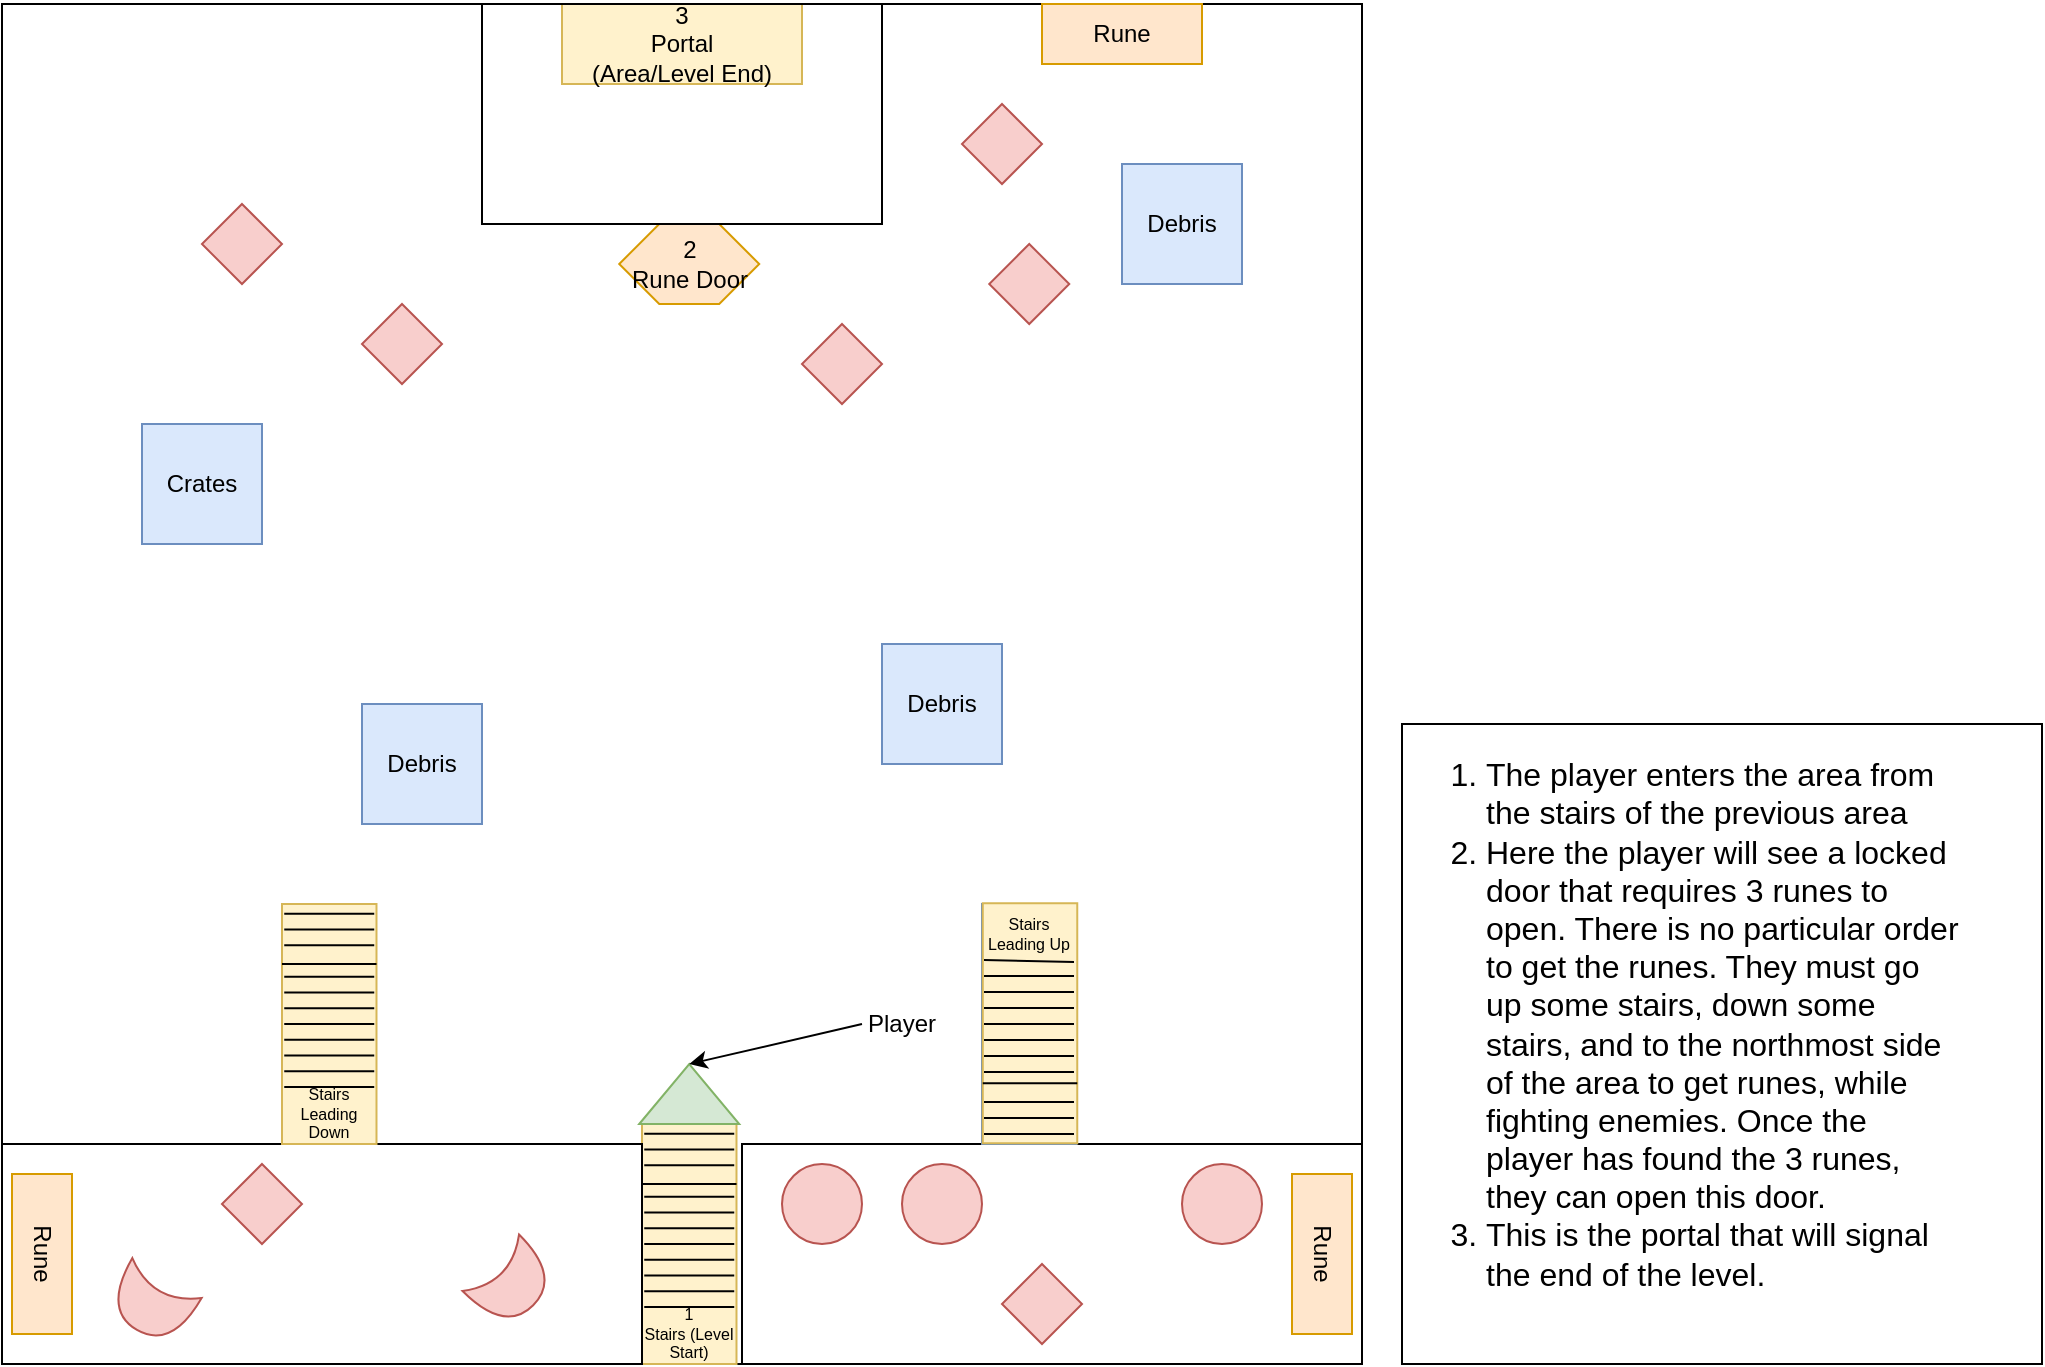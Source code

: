 <mxfile version="13.10.2" type="device"><diagram id="3Dx-tK0ZdMESNg3pMHyD" name="Page-1"><mxGraphModel dx="1422" dy="762" grid="1" gridSize="10" guides="1" tooltips="1" connect="1" arrows="1" fold="1" page="1" pageScale="1" pageWidth="850" pageHeight="1100" math="0" shadow="0"><root><mxCell id="0"/><mxCell id="1" parent="0"/><mxCell id="IYPR7Pq1cusIMS8rcqrR-2" value="" style="whiteSpace=wrap;html=1;aspect=fixed;fillColor=none;" vertex="1" parent="1"><mxGeometry x="80" y="40" width="680" height="680" as="geometry"/></mxCell><mxCell id="IYPR7Pq1cusIMS8rcqrR-18" value="" style="group" vertex="1" connectable="0" parent="1"><mxGeometry x="399.995" y="600" width="47.25" height="120" as="geometry"/></mxCell><mxCell id="IYPR7Pq1cusIMS8rcqrR-4" value="" style="rounded=0;whiteSpace=wrap;html=1;fillColor=#fff2cc;strokeColor=#d6b656;rotation=90;" vertex="1" parent="IYPR7Pq1cusIMS8rcqrR-18"><mxGeometry x="-36.375" y="36.375" width="120" height="47.25" as="geometry"/></mxCell><mxCell id="IYPR7Pq1cusIMS8rcqrR-5" value="" style="endArrow=none;html=1;exitX=0.25;exitY=1;exitDx=0;exitDy=0;entryX=0.25;entryY=0;entryDx=0;entryDy=0;" edge="1" parent="IYPR7Pq1cusIMS8rcqrR-18" source="IYPR7Pq1cusIMS8rcqrR-4" target="IYPR7Pq1cusIMS8rcqrR-4"><mxGeometry x="1.125" y="-3" width="50" height="50" as="geometry"><mxPoint x="8.625" y="20.625" as="sourcePoint"/><mxPoint x="46.125" y="60" as="targetPoint"/></mxGeometry></mxCell><mxCell id="IYPR7Pq1cusIMS8rcqrR-6" value="" style="endArrow=none;html=1;exitX=0.25;exitY=1;exitDx=0;exitDy=0;entryX=0.25;entryY=0;entryDx=0;entryDy=0;" edge="1" parent="IYPR7Pq1cusIMS8rcqrR-18"><mxGeometry x="1.125" y="-3" width="50" height="50" as="geometry"><mxPoint x="1.125" y="52.125" as="sourcePoint"/><mxPoint x="46.125" y="52.125" as="targetPoint"/></mxGeometry></mxCell><mxCell id="IYPR7Pq1cusIMS8rcqrR-7" value="" style="endArrow=none;html=1;exitX=0.25;exitY=1;exitDx=0;exitDy=0;entryX=0.25;entryY=0;entryDx=0;entryDy=0;" edge="1" parent="IYPR7Pq1cusIMS8rcqrR-18"><mxGeometry x="1.125" y="-3" width="50" height="50" as="geometry"><mxPoint x="1.125" y="91.5" as="sourcePoint"/><mxPoint x="46.125" y="91.5" as="targetPoint"/></mxGeometry></mxCell><mxCell id="IYPR7Pq1cusIMS8rcqrR-8" value="" style="endArrow=none;html=1;exitX=0.25;exitY=1;exitDx=0;exitDy=0;entryX=0.25;entryY=0;entryDx=0;entryDy=0;" edge="1" parent="IYPR7Pq1cusIMS8rcqrR-18"><mxGeometry x="1.125" y="-3" width="50" height="50" as="geometry"><mxPoint x="1.125" y="83.625" as="sourcePoint"/><mxPoint x="46.125" y="83.625" as="targetPoint"/></mxGeometry></mxCell><mxCell id="IYPR7Pq1cusIMS8rcqrR-9" value="" style="endArrow=none;html=1;exitX=0.25;exitY=1;exitDx=0;exitDy=0;entryX=0.25;entryY=0;entryDx=0;entryDy=0;" edge="1" parent="IYPR7Pq1cusIMS8rcqrR-18"><mxGeometry x="1.125" y="-3" width="50" height="50" as="geometry"><mxPoint x="1.125" y="75.75" as="sourcePoint"/><mxPoint x="46.125" y="75.75" as="targetPoint"/></mxGeometry></mxCell><mxCell id="IYPR7Pq1cusIMS8rcqrR-10" value="" style="endArrow=none;html=1;exitX=0.25;exitY=1;exitDx=0;exitDy=0;entryX=0.25;entryY=0;entryDx=0;entryDy=0;" edge="1" parent="IYPR7Pq1cusIMS8rcqrR-18"><mxGeometry x="1.125" y="-3" width="50" height="50" as="geometry"><mxPoint x="1.125" y="67.875" as="sourcePoint"/><mxPoint x="46.125" y="67.875" as="targetPoint"/></mxGeometry></mxCell><mxCell id="IYPR7Pq1cusIMS8rcqrR-11" value="" style="endArrow=none;html=1;exitX=0.25;exitY=1;exitDx=0;exitDy=0;entryX=0.25;entryY=0;entryDx=0;entryDy=0;" edge="1" parent="IYPR7Pq1cusIMS8rcqrR-18"><mxGeometry x="1.125" y="-3" width="50" height="50" as="geometry"><mxPoint x="1.125" y="44.25" as="sourcePoint"/><mxPoint x="46.125" y="44.25" as="targetPoint"/></mxGeometry></mxCell><mxCell id="IYPR7Pq1cusIMS8rcqrR-12" value="" style="endArrow=none;html=1;exitX=0.25;exitY=1;exitDx=0;exitDy=0;entryX=0.25;entryY=0;entryDx=0;entryDy=0;" edge="1" parent="IYPR7Pq1cusIMS8rcqrR-18"><mxGeometry x="1.125" y="-3" width="50" height="50" as="geometry"><mxPoint x="1.125" y="36.375" as="sourcePoint"/><mxPoint x="46.125" y="36.375" as="targetPoint"/></mxGeometry></mxCell><mxCell id="IYPR7Pq1cusIMS8rcqrR-13" value="" style="endArrow=none;html=1;exitX=0.25;exitY=1;exitDx=0;exitDy=0;entryX=0.25;entryY=0;entryDx=0;entryDy=0;" edge="1" parent="IYPR7Pq1cusIMS8rcqrR-18"><mxGeometry x="1.125" y="-3" width="50" height="50" as="geometry"><mxPoint x="1.125" y="20.625" as="sourcePoint"/><mxPoint x="46.125" y="20.625" as="targetPoint"/></mxGeometry></mxCell><mxCell id="IYPR7Pq1cusIMS8rcqrR-14" value="" style="endArrow=none;html=1;exitX=0.25;exitY=1;exitDx=0;exitDy=0;entryX=0.25;entryY=0;entryDx=0;entryDy=0;" edge="1" parent="IYPR7Pq1cusIMS8rcqrR-18"><mxGeometry x="1.125" y="-3" width="50" height="50" as="geometry"><mxPoint x="1.125" y="12.75" as="sourcePoint"/><mxPoint x="46.125" y="12.75" as="targetPoint"/></mxGeometry></mxCell><mxCell id="IYPR7Pq1cusIMS8rcqrR-15" value="" style="endArrow=none;html=1;exitX=0.25;exitY=1;exitDx=0;exitDy=0;entryX=0.25;entryY=0;entryDx=0;entryDy=0;" edge="1" parent="IYPR7Pq1cusIMS8rcqrR-18"><mxGeometry x="1.125" y="-3" width="50" height="50" as="geometry"><mxPoint x="1.125" y="4.875" as="sourcePoint"/><mxPoint x="46.125" y="4.875" as="targetPoint"/></mxGeometry></mxCell><mxCell id="IYPR7Pq1cusIMS8rcqrR-16" value="" style="endArrow=none;html=1;exitX=0.25;exitY=1;exitDx=0;exitDy=0;entryX=0.25;entryY=0;entryDx=0;entryDy=0;" edge="1" parent="IYPR7Pq1cusIMS8rcqrR-18"><mxGeometry x="1.125" y="-3" width="50" height="50" as="geometry"><mxPoint x="1.125" y="60" as="sourcePoint"/><mxPoint x="46.125" y="60" as="targetPoint"/></mxGeometry></mxCell><mxCell id="IYPR7Pq1cusIMS8rcqrR-17" value="&lt;font style=&quot;font-size: 8px&quot;&gt;1&lt;br style=&quot;font-size: 8px&quot;&gt;Stairs (Level Start)&lt;/font&gt;" style="text;html=1;strokeColor=none;fillColor=none;align=center;verticalAlign=middle;whiteSpace=wrap;rounded=0;fontSize=8;" vertex="1" parent="IYPR7Pq1cusIMS8rcqrR-18"><mxGeometry x="0.125" y="95" width="47" height="20" as="geometry"/></mxCell><mxCell id="IYPR7Pq1cusIMS8rcqrR-19" value="3&lt;br&gt;Portal&lt;br&gt;(Area/Level End)" style="rounded=0;whiteSpace=wrap;html=1;strokeColor=#d6b656;fillColor=#fff2cc;" vertex="1" parent="1"><mxGeometry x="360" y="40" width="120" height="40" as="geometry"/></mxCell><mxCell id="IYPR7Pq1cusIMS8rcqrR-21" value="2&lt;br&gt;Rune Door" style="shape=hexagon;perimeter=hexagonPerimeter2;whiteSpace=wrap;html=1;fixedSize=1;strokeColor=#d79b00;fillColor=#ffe6cc;rotation=0;" vertex="1" parent="1"><mxGeometry x="388.62" y="150" width="70" height="40" as="geometry"/></mxCell><mxCell id="IYPR7Pq1cusIMS8rcqrR-23" value="" style="rounded=0;whiteSpace=wrap;html=1;strokeColor=#000000;fillColor=none;" vertex="1" parent="1"><mxGeometry x="320" y="40" width="200" height="110" as="geometry"/></mxCell><mxCell id="IYPR7Pq1cusIMS8rcqrR-24" value="Rune" style="rounded=0;whiteSpace=wrap;html=1;fillColor=#ffe6cc;rotation=0;strokeColor=#d79b00;" vertex="1" parent="1"><mxGeometry x="600" y="40" width="80" height="30" as="geometry"/></mxCell><mxCell id="IYPR7Pq1cusIMS8rcqrR-26" value="" style="rounded=0;whiteSpace=wrap;html=1;" vertex="1" parent="1"><mxGeometry x="80" y="610" width="320" height="110" as="geometry"/></mxCell><mxCell id="IYPR7Pq1cusIMS8rcqrR-27" value="" style="rounded=0;whiteSpace=wrap;html=1;" vertex="1" parent="1"><mxGeometry x="450" y="610" width="310" height="110" as="geometry"/></mxCell><mxCell id="IYPR7Pq1cusIMS8rcqrR-44" value="" style="group;rotation=-180;fillColor=#dae8fc;strokeColor=#6c8ebf;" vertex="1" connectable="0" parent="1"><mxGeometry x="570.005" y="490" width="47.25" height="120" as="geometry"/></mxCell><mxCell id="IYPR7Pq1cusIMS8rcqrR-45" value="" style="rounded=0;whiteSpace=wrap;html=1;fillColor=#fff2cc;strokeColor=#d6b656;rotation=-90;" vertex="1" parent="IYPR7Pq1cusIMS8rcqrR-44"><mxGeometry x="-36" y="36" width="120" height="47.25" as="geometry"/></mxCell><mxCell id="IYPR7Pq1cusIMS8rcqrR-46" value="" style="endArrow=none;html=1;exitX=0.25;exitY=1;exitDx=0;exitDy=0;entryX=0.25;entryY=0;entryDx=0;entryDy=0;" edge="1" parent="IYPR7Pq1cusIMS8rcqrR-44" source="IYPR7Pq1cusIMS8rcqrR-45" target="IYPR7Pq1cusIMS8rcqrR-45"><mxGeometry x="-4" y="73" width="50" height="50" as="geometry"><mxPoint x="39" y="99" as="sourcePoint"/><mxPoint x="1" y="60" as="targetPoint"/></mxGeometry></mxCell><mxCell id="IYPR7Pq1cusIMS8rcqrR-47" value="" style="endArrow=none;html=1;exitX=0.25;exitY=1;exitDx=0;exitDy=0;entryX=0.25;entryY=0;entryDx=0;entryDy=0;" edge="1" parent="IYPR7Pq1cusIMS8rcqrR-44"><mxGeometry x="-4" y="73" width="50" height="50" as="geometry"><mxPoint x="46" y="68" as="sourcePoint"/><mxPoint x="1" y="68" as="targetPoint"/></mxGeometry></mxCell><mxCell id="IYPR7Pq1cusIMS8rcqrR-48" value="" style="endArrow=none;html=1;exitX=0.25;exitY=1;exitDx=0;exitDy=0;entryX=0.25;entryY=0;entryDx=0;entryDy=0;" edge="1" parent="IYPR7Pq1cusIMS8rcqrR-44"><mxGeometry x="-4" y="73" width="50" height="50" as="geometry"><mxPoint x="46" y="29" as="sourcePoint"/><mxPoint x="1" y="28" as="targetPoint"/></mxGeometry></mxCell><mxCell id="IYPR7Pq1cusIMS8rcqrR-49" value="" style="endArrow=none;html=1;exitX=0.25;exitY=1;exitDx=0;exitDy=0;entryX=0.25;entryY=0;entryDx=0;entryDy=0;" edge="1" parent="IYPR7Pq1cusIMS8rcqrR-44"><mxGeometry x="-4" y="73" width="50" height="50" as="geometry"><mxPoint x="46" y="36" as="sourcePoint"/><mxPoint x="1" y="36" as="targetPoint"/></mxGeometry></mxCell><mxCell id="IYPR7Pq1cusIMS8rcqrR-50" value="" style="endArrow=none;html=1;exitX=0.25;exitY=1;exitDx=0;exitDy=0;entryX=0.25;entryY=0;entryDx=0;entryDy=0;" edge="1" parent="IYPR7Pq1cusIMS8rcqrR-44"><mxGeometry x="-4" y="73" width="50" height="50" as="geometry"><mxPoint x="46" y="44" as="sourcePoint"/><mxPoint x="1" y="44" as="targetPoint"/></mxGeometry></mxCell><mxCell id="IYPR7Pq1cusIMS8rcqrR-51" value="" style="endArrow=none;html=1;exitX=0.25;exitY=1;exitDx=0;exitDy=0;entryX=0.25;entryY=0;entryDx=0;entryDy=0;" edge="1" parent="IYPR7Pq1cusIMS8rcqrR-44"><mxGeometry x="-4" y="73" width="50" height="50" as="geometry"><mxPoint x="46" y="52" as="sourcePoint"/><mxPoint x="1" y="52" as="targetPoint"/></mxGeometry></mxCell><mxCell id="IYPR7Pq1cusIMS8rcqrR-52" value="" style="endArrow=none;html=1;exitX=0.25;exitY=1;exitDx=0;exitDy=0;entryX=0.25;entryY=0;entryDx=0;entryDy=0;" edge="1" parent="IYPR7Pq1cusIMS8rcqrR-44"><mxGeometry x="-4" y="73" width="50" height="50" as="geometry"><mxPoint x="46" y="76" as="sourcePoint"/><mxPoint x="1" y="76" as="targetPoint"/></mxGeometry></mxCell><mxCell id="IYPR7Pq1cusIMS8rcqrR-53" value="" style="endArrow=none;html=1;exitX=0.25;exitY=1;exitDx=0;exitDy=0;entryX=0.25;entryY=0;entryDx=0;entryDy=0;" edge="1" parent="IYPR7Pq1cusIMS8rcqrR-44"><mxGeometry x="-4" y="73" width="50" height="50" as="geometry"><mxPoint x="46" y="84" as="sourcePoint"/><mxPoint x="1" y="84" as="targetPoint"/></mxGeometry></mxCell><mxCell id="IYPR7Pq1cusIMS8rcqrR-54" value="" style="endArrow=none;html=1;exitX=0.25;exitY=1;exitDx=0;exitDy=0;entryX=0.25;entryY=0;entryDx=0;entryDy=0;" edge="1" parent="IYPR7Pq1cusIMS8rcqrR-44"><mxGeometry x="-4" y="73" width="50" height="50" as="geometry"><mxPoint x="46" y="99" as="sourcePoint"/><mxPoint x="1" y="99" as="targetPoint"/></mxGeometry></mxCell><mxCell id="IYPR7Pq1cusIMS8rcqrR-55" value="" style="endArrow=none;html=1;exitX=0.25;exitY=1;exitDx=0;exitDy=0;entryX=0.25;entryY=0;entryDx=0;entryDy=0;" edge="1" parent="IYPR7Pq1cusIMS8rcqrR-44"><mxGeometry x="-4" y="73" width="50" height="50" as="geometry"><mxPoint x="46" y="107" as="sourcePoint"/><mxPoint x="1" y="107" as="targetPoint"/></mxGeometry></mxCell><mxCell id="IYPR7Pq1cusIMS8rcqrR-56" value="" style="endArrow=none;html=1;exitX=0.25;exitY=1;exitDx=0;exitDy=0;entryX=0.25;entryY=0;entryDx=0;entryDy=0;" edge="1" parent="IYPR7Pq1cusIMS8rcqrR-44"><mxGeometry x="-4" y="73" width="50" height="50" as="geometry"><mxPoint x="46" y="115" as="sourcePoint"/><mxPoint x="1" y="115" as="targetPoint"/></mxGeometry></mxCell><mxCell id="IYPR7Pq1cusIMS8rcqrR-57" value="" style="endArrow=none;html=1;exitX=0.25;exitY=1;exitDx=0;exitDy=0;entryX=0.25;entryY=0;entryDx=0;entryDy=0;" edge="1" parent="IYPR7Pq1cusIMS8rcqrR-44"><mxGeometry x="-4" y="73" width="50" height="50" as="geometry"><mxPoint x="46" y="60" as="sourcePoint"/><mxPoint x="1" y="60" as="targetPoint"/></mxGeometry></mxCell><mxCell id="IYPR7Pq1cusIMS8rcqrR-58" value="Stairs Leading Up" style="text;html=1;strokeColor=none;fillColor=none;align=center;verticalAlign=middle;whiteSpace=wrap;rounded=0;fontSize=8;rotation=0;" vertex="1" parent="IYPR7Pq1cusIMS8rcqrR-44"><mxGeometry y="5" width="47" height="20" as="geometry"/></mxCell><mxCell id="IYPR7Pq1cusIMS8rcqrR-60" value="" style="group" vertex="1" connectable="0" parent="1"><mxGeometry x="219.995" y="490" width="47.25" height="120" as="geometry"/></mxCell><mxCell id="IYPR7Pq1cusIMS8rcqrR-61" value="" style="rounded=0;whiteSpace=wrap;html=1;fillColor=#fff2cc;strokeColor=#d6b656;rotation=90;" vertex="1" parent="IYPR7Pq1cusIMS8rcqrR-60"><mxGeometry x="-36.375" y="36.375" width="120" height="47.25" as="geometry"/></mxCell><mxCell id="IYPR7Pq1cusIMS8rcqrR-62" value="" style="endArrow=none;html=1;exitX=0.25;exitY=1;exitDx=0;exitDy=0;entryX=0.25;entryY=0;entryDx=0;entryDy=0;" edge="1" parent="IYPR7Pq1cusIMS8rcqrR-60" source="IYPR7Pq1cusIMS8rcqrR-61" target="IYPR7Pq1cusIMS8rcqrR-61"><mxGeometry x="1.125" y="-3" width="50" height="50" as="geometry"><mxPoint x="8.625" y="20.625" as="sourcePoint"/><mxPoint x="46.125" y="60" as="targetPoint"/></mxGeometry></mxCell><mxCell id="IYPR7Pq1cusIMS8rcqrR-63" value="" style="endArrow=none;html=1;exitX=0.25;exitY=1;exitDx=0;exitDy=0;entryX=0.25;entryY=0;entryDx=0;entryDy=0;" edge="1" parent="IYPR7Pq1cusIMS8rcqrR-60"><mxGeometry x="1.125" y="-3" width="50" height="50" as="geometry"><mxPoint x="1.125" y="52.125" as="sourcePoint"/><mxPoint x="46.125" y="52.125" as="targetPoint"/></mxGeometry></mxCell><mxCell id="IYPR7Pq1cusIMS8rcqrR-64" value="" style="endArrow=none;html=1;exitX=0.25;exitY=1;exitDx=0;exitDy=0;entryX=0.25;entryY=0;entryDx=0;entryDy=0;" edge="1" parent="IYPR7Pq1cusIMS8rcqrR-60"><mxGeometry x="1.125" y="-3" width="50" height="50" as="geometry"><mxPoint x="1.125" y="91.5" as="sourcePoint"/><mxPoint x="46.125" y="91.5" as="targetPoint"/></mxGeometry></mxCell><mxCell id="IYPR7Pq1cusIMS8rcqrR-65" value="" style="endArrow=none;html=1;exitX=0.25;exitY=1;exitDx=0;exitDy=0;entryX=0.25;entryY=0;entryDx=0;entryDy=0;" edge="1" parent="IYPR7Pq1cusIMS8rcqrR-60"><mxGeometry x="1.125" y="-3" width="50" height="50" as="geometry"><mxPoint x="1.125" y="83.625" as="sourcePoint"/><mxPoint x="46.125" y="83.625" as="targetPoint"/></mxGeometry></mxCell><mxCell id="IYPR7Pq1cusIMS8rcqrR-66" value="" style="endArrow=none;html=1;exitX=0.25;exitY=1;exitDx=0;exitDy=0;entryX=0.25;entryY=0;entryDx=0;entryDy=0;" edge="1" parent="IYPR7Pq1cusIMS8rcqrR-60"><mxGeometry x="1.125" y="-3" width="50" height="50" as="geometry"><mxPoint x="1.125" y="75.75" as="sourcePoint"/><mxPoint x="46.125" y="75.75" as="targetPoint"/></mxGeometry></mxCell><mxCell id="IYPR7Pq1cusIMS8rcqrR-67" value="" style="endArrow=none;html=1;exitX=0.25;exitY=1;exitDx=0;exitDy=0;entryX=0.25;entryY=0;entryDx=0;entryDy=0;" edge="1" parent="IYPR7Pq1cusIMS8rcqrR-60"><mxGeometry x="1.125" y="-3" width="50" height="50" as="geometry"><mxPoint x="1.125" y="67.875" as="sourcePoint"/><mxPoint x="46.125" y="67.875" as="targetPoint"/></mxGeometry></mxCell><mxCell id="IYPR7Pq1cusIMS8rcqrR-68" value="" style="endArrow=none;html=1;exitX=0.25;exitY=1;exitDx=0;exitDy=0;entryX=0.25;entryY=0;entryDx=0;entryDy=0;" edge="1" parent="IYPR7Pq1cusIMS8rcqrR-60"><mxGeometry x="1.125" y="-3" width="50" height="50" as="geometry"><mxPoint x="1.125" y="44.25" as="sourcePoint"/><mxPoint x="46.125" y="44.25" as="targetPoint"/></mxGeometry></mxCell><mxCell id="IYPR7Pq1cusIMS8rcqrR-69" value="" style="endArrow=none;html=1;exitX=0.25;exitY=1;exitDx=0;exitDy=0;entryX=0.25;entryY=0;entryDx=0;entryDy=0;" edge="1" parent="IYPR7Pq1cusIMS8rcqrR-60"><mxGeometry x="1.125" y="-3" width="50" height="50" as="geometry"><mxPoint x="1.125" y="36.375" as="sourcePoint"/><mxPoint x="46.125" y="36.375" as="targetPoint"/></mxGeometry></mxCell><mxCell id="IYPR7Pq1cusIMS8rcqrR-70" value="" style="endArrow=none;html=1;exitX=0.25;exitY=1;exitDx=0;exitDy=0;entryX=0.25;entryY=0;entryDx=0;entryDy=0;" edge="1" parent="IYPR7Pq1cusIMS8rcqrR-60"><mxGeometry x="1.125" y="-3" width="50" height="50" as="geometry"><mxPoint x="1.125" y="20.625" as="sourcePoint"/><mxPoint x="46.125" y="20.625" as="targetPoint"/></mxGeometry></mxCell><mxCell id="IYPR7Pq1cusIMS8rcqrR-71" value="" style="endArrow=none;html=1;exitX=0.25;exitY=1;exitDx=0;exitDy=0;entryX=0.25;entryY=0;entryDx=0;entryDy=0;" edge="1" parent="IYPR7Pq1cusIMS8rcqrR-60"><mxGeometry x="1.125" y="-3" width="50" height="50" as="geometry"><mxPoint x="1.125" y="12.75" as="sourcePoint"/><mxPoint x="46.125" y="12.75" as="targetPoint"/></mxGeometry></mxCell><mxCell id="IYPR7Pq1cusIMS8rcqrR-72" value="" style="endArrow=none;html=1;exitX=0.25;exitY=1;exitDx=0;exitDy=0;entryX=0.25;entryY=0;entryDx=0;entryDy=0;" edge="1" parent="IYPR7Pq1cusIMS8rcqrR-60"><mxGeometry x="1.125" y="-3" width="50" height="50" as="geometry"><mxPoint x="1.125" y="4.875" as="sourcePoint"/><mxPoint x="46.125" y="4.875" as="targetPoint"/></mxGeometry></mxCell><mxCell id="IYPR7Pq1cusIMS8rcqrR-73" value="" style="endArrow=none;html=1;exitX=0.25;exitY=1;exitDx=0;exitDy=0;entryX=0.25;entryY=0;entryDx=0;entryDy=0;" edge="1" parent="IYPR7Pq1cusIMS8rcqrR-60"><mxGeometry x="1.125" y="-3" width="50" height="50" as="geometry"><mxPoint x="1.125" y="60" as="sourcePoint"/><mxPoint x="46.125" y="60" as="targetPoint"/></mxGeometry></mxCell><mxCell id="IYPR7Pq1cusIMS8rcqrR-74" value="Stairs Leading Down" style="text;html=1;strokeColor=none;fillColor=none;align=center;verticalAlign=middle;whiteSpace=wrap;rounded=0;fontSize=8;" vertex="1" parent="IYPR7Pq1cusIMS8rcqrR-60"><mxGeometry x="0.125" y="95" width="47" height="20" as="geometry"/></mxCell><mxCell id="IYPR7Pq1cusIMS8rcqrR-75" value="Rune" style="rounded=0;whiteSpace=wrap;html=1;fillColor=#ffe6cc;rotation=90;strokeColor=#d79b00;" vertex="1" parent="1"><mxGeometry x="700" y="650" width="80" height="30" as="geometry"/></mxCell><mxCell id="IYPR7Pq1cusIMS8rcqrR-76" value="Debris" style="whiteSpace=wrap;html=1;aspect=fixed;fillColor=#dae8fc;strokeColor=#6c8ebf;" vertex="1" parent="1"><mxGeometry x="260" y="390" width="60" height="60" as="geometry"/></mxCell><mxCell id="IYPR7Pq1cusIMS8rcqrR-77" value="Debris" style="whiteSpace=wrap;html=1;aspect=fixed;fillColor=#dae8fc;strokeColor=#6c8ebf;" vertex="1" parent="1"><mxGeometry x="520" y="360" width="60" height="60" as="geometry"/></mxCell><mxCell id="IYPR7Pq1cusIMS8rcqrR-78" value="Crates" style="whiteSpace=wrap;html=1;aspect=fixed;fillColor=#dae8fc;strokeColor=#6c8ebf;" vertex="1" parent="1"><mxGeometry x="150" y="250" width="60" height="60" as="geometry"/></mxCell><mxCell id="IYPR7Pq1cusIMS8rcqrR-79" value="Debris" style="whiteSpace=wrap;html=1;aspect=fixed;fillColor=#dae8fc;strokeColor=#6c8ebf;" vertex="1" parent="1"><mxGeometry x="640" y="120" width="60" height="60" as="geometry"/></mxCell><mxCell id="IYPR7Pq1cusIMS8rcqrR-80" value="" style="shape=xor;whiteSpace=wrap;html=1;fillColor=#f8cecc;strokeColor=#b85450;rotation=45;" vertex="1" parent="1"><mxGeometry x="320" y="660" width="30" height="40" as="geometry"/></mxCell><mxCell id="IYPR7Pq1cusIMS8rcqrR-81" value="" style="shape=xor;whiteSpace=wrap;html=1;fillColor=#f8cecc;strokeColor=#b85450;rotation=120;" vertex="1" parent="1"><mxGeometry x="140" y="670" width="30" height="40" as="geometry"/></mxCell><mxCell id="IYPR7Pq1cusIMS8rcqrR-82" value="" style="ellipse;whiteSpace=wrap;html=1;aspect=fixed;fillColor=#f8cecc;strokeColor=#b85450;" vertex="1" parent="1"><mxGeometry x="670" y="620" width="40" height="40" as="geometry"/></mxCell><mxCell id="IYPR7Pq1cusIMS8rcqrR-83" value="" style="ellipse;whiteSpace=wrap;html=1;aspect=fixed;fillColor=#f8cecc;strokeColor=#b85450;" vertex="1" parent="1"><mxGeometry x="470" y="620" width="40" height="40" as="geometry"/></mxCell><mxCell id="IYPR7Pq1cusIMS8rcqrR-84" value="" style="ellipse;whiteSpace=wrap;html=1;aspect=fixed;fillColor=#f8cecc;strokeColor=#b85450;" vertex="1" parent="1"><mxGeometry x="530" y="620" width="40" height="40" as="geometry"/></mxCell><mxCell id="IYPR7Pq1cusIMS8rcqrR-85" value="" style="rhombus;whiteSpace=wrap;html=1;fillColor=#f8cecc;strokeColor=#b85450;" vertex="1" parent="1"><mxGeometry x="560" y="90" width="40" height="40" as="geometry"/></mxCell><mxCell id="IYPR7Pq1cusIMS8rcqrR-86" value="" style="rhombus;whiteSpace=wrap;html=1;fillColor=#f8cecc;strokeColor=#b85450;" vertex="1" parent="1"><mxGeometry x="573.63" y="160" width="40" height="40" as="geometry"/></mxCell><mxCell id="IYPR7Pq1cusIMS8rcqrR-87" value="" style="rhombus;whiteSpace=wrap;html=1;fillColor=#f8cecc;strokeColor=#b85450;" vertex="1" parent="1"><mxGeometry x="480" y="200" width="40" height="40" as="geometry"/></mxCell><mxCell id="IYPR7Pq1cusIMS8rcqrR-88" value="" style="rhombus;whiteSpace=wrap;html=1;fillColor=#f8cecc;strokeColor=#b85450;" vertex="1" parent="1"><mxGeometry x="179.99" y="140" width="40" height="40" as="geometry"/></mxCell><mxCell id="IYPR7Pq1cusIMS8rcqrR-89" value="" style="rhombus;whiteSpace=wrap;html=1;fillColor=#f8cecc;strokeColor=#b85450;" vertex="1" parent="1"><mxGeometry x="260" y="190" width="40" height="40" as="geometry"/></mxCell><mxCell id="IYPR7Pq1cusIMS8rcqrR-25" value="Rune" style="rounded=0;whiteSpace=wrap;html=1;fillColor=#ffe6cc;rotation=90;strokeColor=#d79b00;" vertex="1" parent="1"><mxGeometry x="60" y="650" width="80" height="30" as="geometry"/></mxCell><mxCell id="IYPR7Pq1cusIMS8rcqrR-90" value="" style="rhombus;whiteSpace=wrap;html=1;fillColor=#f8cecc;strokeColor=#b85450;" vertex="1" parent="1"><mxGeometry x="189.99" y="620" width="40" height="40" as="geometry"/></mxCell><mxCell id="IYPR7Pq1cusIMS8rcqrR-91" value="" style="rhombus;whiteSpace=wrap;html=1;fillColor=#f8cecc;strokeColor=#b85450;" vertex="1" parent="1"><mxGeometry x="580" y="670" width="40" height="40" as="geometry"/></mxCell><mxCell id="IYPR7Pq1cusIMS8rcqrR-92" value="" style="whiteSpace=wrap;html=1;aspect=fixed;" vertex="1" parent="1"><mxGeometry x="780" y="400" width="320" height="320" as="geometry"/></mxCell><mxCell id="IYPR7Pq1cusIMS8rcqrR-93" value="&lt;ol style=&quot;font-size: 16px;&quot;&gt;&lt;li style=&quot;font-size: 16px;&quot;&gt;The player enters the area from the stairs of the previous area&lt;/li&gt;&lt;li style=&quot;font-size: 16px;&quot;&gt;Here the player will see a locked door that requires 3 runes to open. There is no particular order to get the runes. They must go up some stairs, down some stairs, and to the northmost side of the area to get runes, while fighting enemies. Once the player has found the 3 runes, they can open this door.&lt;/li&gt;&lt;li style=&quot;font-size: 16px;&quot;&gt;This is the portal that will signal the end of the level.&lt;/li&gt;&lt;/ol&gt;" style="text;html=1;strokeColor=none;fillColor=none;align=left;verticalAlign=middle;whiteSpace=wrap;rounded=0;fontSize=16;" vertex="1" parent="1"><mxGeometry x="780" y="540" width="280" height="20" as="geometry"/></mxCell><mxCell id="IYPR7Pq1cusIMS8rcqrR-94" value="" style="triangle;whiteSpace=wrap;html=1;fillColor=#d5e8d4;strokeColor=#82b366;rotation=-90;" vertex="1" parent="1"><mxGeometry x="408.62" y="560" width="30" height="50" as="geometry"/></mxCell><mxCell id="IYPR7Pq1cusIMS8rcqrR-95" value="" style="endArrow=classic;html=1;entryX=1;entryY=0.5;entryDx=0;entryDy=0;exitX=0;exitY=0.5;exitDx=0;exitDy=0;" edge="1" parent="1" source="IYPR7Pq1cusIMS8rcqrR-96" target="IYPR7Pq1cusIMS8rcqrR-94"><mxGeometry width="50" height="50" relative="1" as="geometry"><mxPoint x="470" y="560" as="sourcePoint"/><mxPoint x="520" y="510" as="targetPoint"/></mxGeometry></mxCell><mxCell id="IYPR7Pq1cusIMS8rcqrR-96" value="Player" style="text;html=1;strokeColor=none;fillColor=none;align=center;verticalAlign=middle;whiteSpace=wrap;rounded=0;" vertex="1" parent="1"><mxGeometry x="510" y="540" width="40" height="20" as="geometry"/></mxCell></root></mxGraphModel></diagram></mxfile>